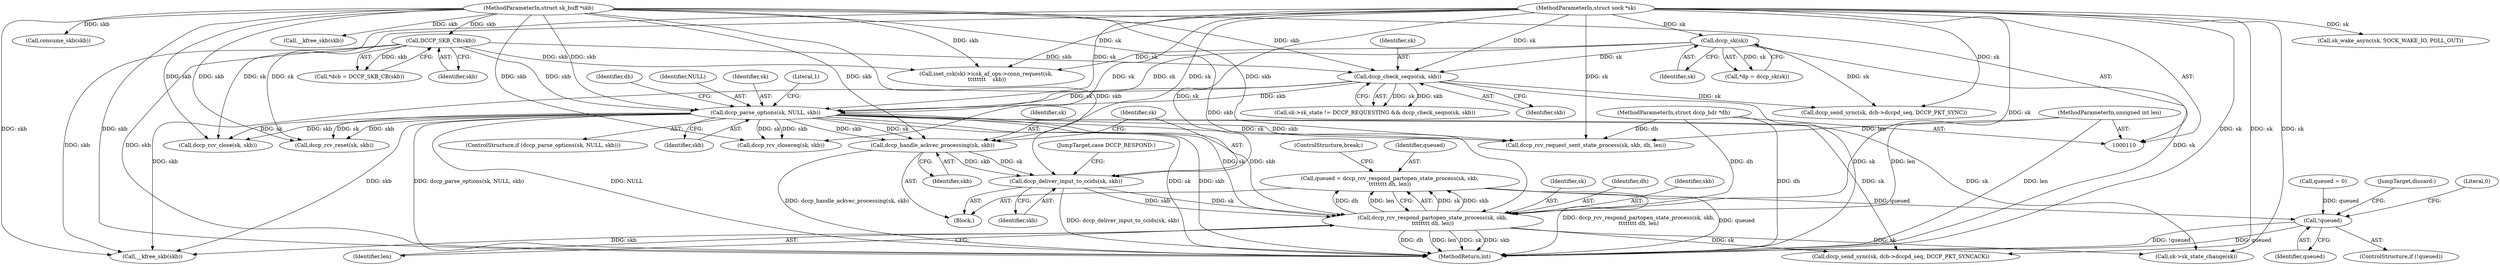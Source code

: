 digraph "0_linux_5edabca9d4cff7f1f2b68f0bac55ef99d9798ba4@API" {
"1000326" [label="(Call,queued = dccp_rcv_respond_partopen_state_process(sk, skb,\n\t\t\t\t\t\t\t\t dh, len))"];
"1000328" [label="(Call,dccp_rcv_respond_partopen_state_process(sk, skb,\n\t\t\t\t\t\t\t\t dh, len))"];
"1000247" [label="(Call,dccp_parse_options(sk, NULL, skb))"];
"1000198" [label="(Call,dccp_check_seqno(sk, skb))"];
"1000119" [label="(Call,dccp_sk(sk))"];
"1000111" [label="(MethodParameterIn,struct sock *sk)"];
"1000124" [label="(Call,DCCP_SKB_CB(skb))"];
"1000112" [label="(MethodParameterIn,struct sk_buff *skb)"];
"1000322" [label="(Call,dccp_deliver_input_to_ccids(sk, skb))"];
"1000319" [label="(Call,dccp_handle_ackvec_processing(sk, skb))"];
"1000113" [label="(MethodParameterIn,struct dccp_hdr *dh)"];
"1000114" [label="(MethodParameterIn,unsigned int len)"];
"1000375" [label="(Call,!queued)"];
"1000200" [label="(Identifier,skb)"];
"1000329" [label="(Identifier,sk)"];
"1000113" [label="(MethodParameterIn,struct dccp_hdr *dh)"];
"1000332" [label="(Identifier,len)"];
"1000322" [label="(Call,dccp_deliver_input_to_ccids(sk, skb))"];
"1000327" [label="(Identifier,queued)"];
"1000124" [label="(Call,DCCP_SKB_CB(skb))"];
"1000256" [label="(Identifier,dh)"];
"1000198" [label="(Call,dccp_check_seqno(sk, skb))"];
"1000119" [label="(Call,dccp_sk(sk))"];
"1000133" [label="(Call,queued = 0)"];
"1000383" [label="(MethodReturn,int)"];
"1000319" [label="(Call,dccp_handle_ackvec_processing(sk, skb))"];
"1000246" [label="(ControlStructure,if (dccp_parse_options(sk, NULL, skb)))"];
"1000158" [label="(Call,consume_skb(skb))"];
"1000331" [label="(Identifier,dh)"];
"1000330" [label="(Identifier,skb)"];
"1000249" [label="(Identifier,NULL)"];
"1000120" [label="(Identifier,sk)"];
"1000375" [label="(Call,!queued)"];
"1000367" [label="(Call,dccp_send_sync(sk, dcb->dccpd_seq, DCCP_PKT_SYNCACK))"];
"1000239" [label="(Call,dccp_send_sync(sk, dcb->dccpd_seq, DCCP_PKT_SYNC))"];
"1000111" [label="(MethodParameterIn,struct sock *sk)"];
"1000192" [label="(Call,sk->sk_state != DCCP_REQUESTING && dccp_check_seqno(sk, skb))"];
"1000378" [label="(JumpTarget,discard:)"];
"1000326" [label="(Call,queued = dccp_rcv_respond_partopen_state_process(sk, skb,\n\t\t\t\t\t\t\t\t dh, len))"];
"1000247" [label="(Call,dccp_parse_options(sk, NULL, skb))"];
"1000117" [label="(Call,*dp = dccp_sk(sk))"];
"1000289" [label="(Call,dccp_rcv_close(sk, skb))"];
"1000353" [label="(Call,sk_wake_async(sk, SOCK_WAKE_IO, POLL_OUT))"];
"1000325" [label="(JumpTarget,case DCCP_RESPOND:)"];
"1000333" [label="(ControlStructure,break;)"];
"1000379" [label="(Call,__kfree_skb(skb))"];
"1000324" [label="(Identifier,skb)"];
"1000260" [label="(Call,dccp_rcv_reset(sk, skb))"];
"1000250" [label="(Identifier,skb)"];
"1000122" [label="(Call,*dcb = DCCP_SKB_CB(skb))"];
"1000125" [label="(Identifier,skb)"];
"1000320" [label="(Identifier,sk)"];
"1000248" [label="(Identifier,sk)"];
"1000199" [label="(Identifier,sk)"];
"1000376" [label="(Identifier,queued)"];
"1000114" [label="(MethodParameterIn,unsigned int len)"];
"1000351" [label="(Call,sk->sk_state_change(sk))"];
"1000112" [label="(MethodParameterIn,struct sk_buff *skb)"];
"1000274" [label="(Call,dccp_rcv_closereq(sk, skb))"];
"1000382" [label="(Literal,0)"];
"1000299" [label="(Block,)"];
"1000328" [label="(Call,dccp_rcv_respond_partopen_state_process(sk, skb,\n\t\t\t\t\t\t\t\t dh, len))"];
"1000252" [label="(Literal,1)"];
"1000314" [label="(Call,__kfree_skb(skb))"];
"1000323" [label="(Identifier,sk)"];
"1000321" [label="(Identifier,skb)"];
"1000374" [label="(ControlStructure,if (!queued))"];
"1000152" [label="(Call,inet_csk(sk)->icsk_af_ops->conn_request(sk,\n \t\t\t\t\t\t\t\t    skb))"];
"1000303" [label="(Call,dccp_rcv_request_sent_state_process(sk, skb, dh, len))"];
"1000326" -> "1000299"  [label="AST: "];
"1000326" -> "1000328"  [label="CFG: "];
"1000327" -> "1000326"  [label="AST: "];
"1000328" -> "1000326"  [label="AST: "];
"1000333" -> "1000326"  [label="CFG: "];
"1000326" -> "1000383"  [label="DDG: dccp_rcv_respond_partopen_state_process(sk, skb,\n\t\t\t\t\t\t\t\t dh, len)"];
"1000326" -> "1000383"  [label="DDG: queued"];
"1000328" -> "1000326"  [label="DDG: sk"];
"1000328" -> "1000326"  [label="DDG: skb"];
"1000328" -> "1000326"  [label="DDG: dh"];
"1000328" -> "1000326"  [label="DDG: len"];
"1000326" -> "1000375"  [label="DDG: queued"];
"1000328" -> "1000332"  [label="CFG: "];
"1000329" -> "1000328"  [label="AST: "];
"1000330" -> "1000328"  [label="AST: "];
"1000331" -> "1000328"  [label="AST: "];
"1000332" -> "1000328"  [label="AST: "];
"1000328" -> "1000383"  [label="DDG: dh"];
"1000328" -> "1000383"  [label="DDG: len"];
"1000328" -> "1000383"  [label="DDG: sk"];
"1000328" -> "1000383"  [label="DDG: skb"];
"1000247" -> "1000328"  [label="DDG: sk"];
"1000247" -> "1000328"  [label="DDG: skb"];
"1000322" -> "1000328"  [label="DDG: sk"];
"1000322" -> "1000328"  [label="DDG: skb"];
"1000111" -> "1000328"  [label="DDG: sk"];
"1000112" -> "1000328"  [label="DDG: skb"];
"1000113" -> "1000328"  [label="DDG: dh"];
"1000114" -> "1000328"  [label="DDG: len"];
"1000328" -> "1000351"  [label="DDG: sk"];
"1000328" -> "1000367"  [label="DDG: sk"];
"1000328" -> "1000379"  [label="DDG: skb"];
"1000247" -> "1000246"  [label="AST: "];
"1000247" -> "1000250"  [label="CFG: "];
"1000248" -> "1000247"  [label="AST: "];
"1000249" -> "1000247"  [label="AST: "];
"1000250" -> "1000247"  [label="AST: "];
"1000252" -> "1000247"  [label="CFG: "];
"1000256" -> "1000247"  [label="CFG: "];
"1000247" -> "1000383"  [label="DDG: sk"];
"1000247" -> "1000383"  [label="DDG: skb"];
"1000247" -> "1000383"  [label="DDG: dccp_parse_options(sk, NULL, skb)"];
"1000247" -> "1000383"  [label="DDG: NULL"];
"1000198" -> "1000247"  [label="DDG: sk"];
"1000198" -> "1000247"  [label="DDG: skb"];
"1000119" -> "1000247"  [label="DDG: sk"];
"1000111" -> "1000247"  [label="DDG: sk"];
"1000124" -> "1000247"  [label="DDG: skb"];
"1000112" -> "1000247"  [label="DDG: skb"];
"1000247" -> "1000260"  [label="DDG: sk"];
"1000247" -> "1000260"  [label="DDG: skb"];
"1000247" -> "1000274"  [label="DDG: sk"];
"1000247" -> "1000274"  [label="DDG: skb"];
"1000247" -> "1000289"  [label="DDG: sk"];
"1000247" -> "1000289"  [label="DDG: skb"];
"1000247" -> "1000303"  [label="DDG: sk"];
"1000247" -> "1000303"  [label="DDG: skb"];
"1000247" -> "1000319"  [label="DDG: sk"];
"1000247" -> "1000319"  [label="DDG: skb"];
"1000247" -> "1000351"  [label="DDG: sk"];
"1000247" -> "1000367"  [label="DDG: sk"];
"1000247" -> "1000379"  [label="DDG: skb"];
"1000198" -> "1000192"  [label="AST: "];
"1000198" -> "1000200"  [label="CFG: "];
"1000199" -> "1000198"  [label="AST: "];
"1000200" -> "1000198"  [label="AST: "];
"1000192" -> "1000198"  [label="CFG: "];
"1000198" -> "1000383"  [label="DDG: sk"];
"1000198" -> "1000192"  [label="DDG: sk"];
"1000198" -> "1000192"  [label="DDG: skb"];
"1000119" -> "1000198"  [label="DDG: sk"];
"1000111" -> "1000198"  [label="DDG: sk"];
"1000124" -> "1000198"  [label="DDG: skb"];
"1000112" -> "1000198"  [label="DDG: skb"];
"1000198" -> "1000239"  [label="DDG: sk"];
"1000198" -> "1000379"  [label="DDG: skb"];
"1000119" -> "1000117"  [label="AST: "];
"1000119" -> "1000120"  [label="CFG: "];
"1000120" -> "1000119"  [label="AST: "];
"1000117" -> "1000119"  [label="CFG: "];
"1000119" -> "1000383"  [label="DDG: sk"];
"1000119" -> "1000117"  [label="DDG: sk"];
"1000111" -> "1000119"  [label="DDG: sk"];
"1000119" -> "1000152"  [label="DDG: sk"];
"1000119" -> "1000239"  [label="DDG: sk"];
"1000111" -> "1000110"  [label="AST: "];
"1000111" -> "1000383"  [label="DDG: sk"];
"1000111" -> "1000152"  [label="DDG: sk"];
"1000111" -> "1000239"  [label="DDG: sk"];
"1000111" -> "1000260"  [label="DDG: sk"];
"1000111" -> "1000274"  [label="DDG: sk"];
"1000111" -> "1000289"  [label="DDG: sk"];
"1000111" -> "1000303"  [label="DDG: sk"];
"1000111" -> "1000319"  [label="DDG: sk"];
"1000111" -> "1000322"  [label="DDG: sk"];
"1000111" -> "1000351"  [label="DDG: sk"];
"1000111" -> "1000353"  [label="DDG: sk"];
"1000111" -> "1000367"  [label="DDG: sk"];
"1000124" -> "1000122"  [label="AST: "];
"1000124" -> "1000125"  [label="CFG: "];
"1000125" -> "1000124"  [label="AST: "];
"1000122" -> "1000124"  [label="CFG: "];
"1000124" -> "1000383"  [label="DDG: skb"];
"1000124" -> "1000122"  [label="DDG: skb"];
"1000112" -> "1000124"  [label="DDG: skb"];
"1000124" -> "1000152"  [label="DDG: skb"];
"1000124" -> "1000379"  [label="DDG: skb"];
"1000112" -> "1000110"  [label="AST: "];
"1000112" -> "1000383"  [label="DDG: skb"];
"1000112" -> "1000152"  [label="DDG: skb"];
"1000112" -> "1000158"  [label="DDG: skb"];
"1000112" -> "1000260"  [label="DDG: skb"];
"1000112" -> "1000274"  [label="DDG: skb"];
"1000112" -> "1000289"  [label="DDG: skb"];
"1000112" -> "1000303"  [label="DDG: skb"];
"1000112" -> "1000314"  [label="DDG: skb"];
"1000112" -> "1000319"  [label="DDG: skb"];
"1000112" -> "1000322"  [label="DDG: skb"];
"1000112" -> "1000379"  [label="DDG: skb"];
"1000322" -> "1000299"  [label="AST: "];
"1000322" -> "1000324"  [label="CFG: "];
"1000323" -> "1000322"  [label="AST: "];
"1000324" -> "1000322"  [label="AST: "];
"1000325" -> "1000322"  [label="CFG: "];
"1000322" -> "1000383"  [label="DDG: dccp_deliver_input_to_ccids(sk, skb)"];
"1000319" -> "1000322"  [label="DDG: sk"];
"1000319" -> "1000322"  [label="DDG: skb"];
"1000319" -> "1000299"  [label="AST: "];
"1000319" -> "1000321"  [label="CFG: "];
"1000320" -> "1000319"  [label="AST: "];
"1000321" -> "1000319"  [label="AST: "];
"1000323" -> "1000319"  [label="CFG: "];
"1000319" -> "1000383"  [label="DDG: dccp_handle_ackvec_processing(sk, skb)"];
"1000113" -> "1000110"  [label="AST: "];
"1000113" -> "1000383"  [label="DDG: dh"];
"1000113" -> "1000303"  [label="DDG: dh"];
"1000114" -> "1000110"  [label="AST: "];
"1000114" -> "1000383"  [label="DDG: len"];
"1000114" -> "1000303"  [label="DDG: len"];
"1000375" -> "1000374"  [label="AST: "];
"1000375" -> "1000376"  [label="CFG: "];
"1000376" -> "1000375"  [label="AST: "];
"1000378" -> "1000375"  [label="CFG: "];
"1000382" -> "1000375"  [label="CFG: "];
"1000375" -> "1000383"  [label="DDG: queued"];
"1000375" -> "1000383"  [label="DDG: !queued"];
"1000133" -> "1000375"  [label="DDG: queued"];
}
